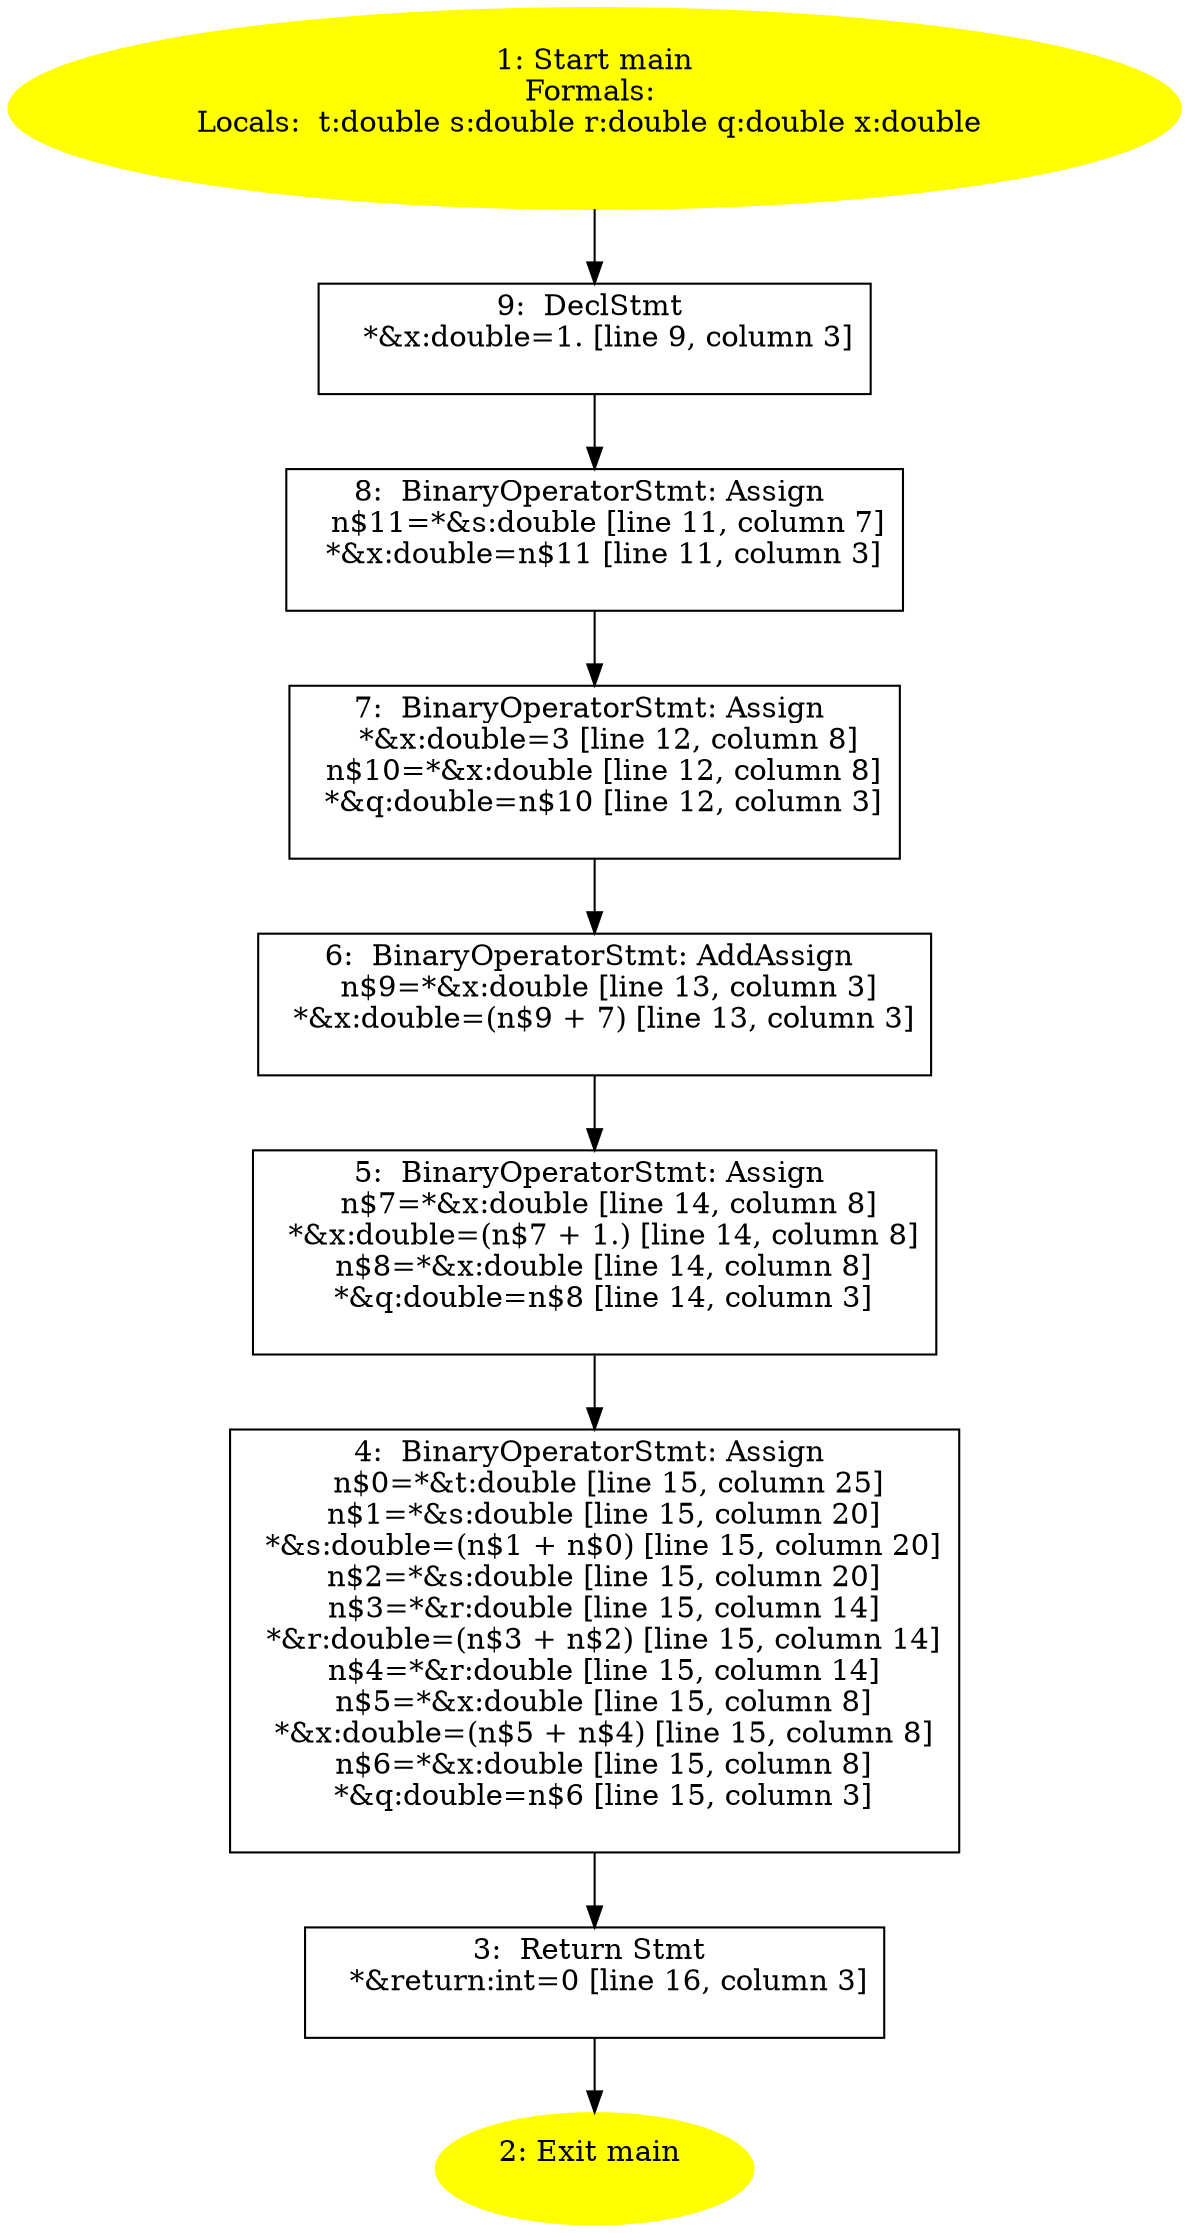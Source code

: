 /* @generated */
digraph cfg {
"main.fad58de7366495db4650cfefac2fcd61_1" [label="1: Start main\nFormals: \nLocals:  t:double s:double r:double q:double x:double \n  " color=yellow style=filled]
	

	 "main.fad58de7366495db4650cfefac2fcd61_1" -> "main.fad58de7366495db4650cfefac2fcd61_9" ;
"main.fad58de7366495db4650cfefac2fcd61_2" [label="2: Exit main \n  " color=yellow style=filled]
	

"main.fad58de7366495db4650cfefac2fcd61_3" [label="3:  Return Stmt \n   *&return:int=0 [line 16, column 3]\n " shape="box"]
	

	 "main.fad58de7366495db4650cfefac2fcd61_3" -> "main.fad58de7366495db4650cfefac2fcd61_2" ;
"main.fad58de7366495db4650cfefac2fcd61_4" [label="4:  BinaryOperatorStmt: Assign \n   n$0=*&t:double [line 15, column 25]\n  n$1=*&s:double [line 15, column 20]\n  *&s:double=(n$1 + n$0) [line 15, column 20]\n  n$2=*&s:double [line 15, column 20]\n  n$3=*&r:double [line 15, column 14]\n  *&r:double=(n$3 + n$2) [line 15, column 14]\n  n$4=*&r:double [line 15, column 14]\n  n$5=*&x:double [line 15, column 8]\n  *&x:double=(n$5 + n$4) [line 15, column 8]\n  n$6=*&x:double [line 15, column 8]\n  *&q:double=n$6 [line 15, column 3]\n " shape="box"]
	

	 "main.fad58de7366495db4650cfefac2fcd61_4" -> "main.fad58de7366495db4650cfefac2fcd61_3" ;
"main.fad58de7366495db4650cfefac2fcd61_5" [label="5:  BinaryOperatorStmt: Assign \n   n$7=*&x:double [line 14, column 8]\n  *&x:double=(n$7 + 1.) [line 14, column 8]\n  n$8=*&x:double [line 14, column 8]\n  *&q:double=n$8 [line 14, column 3]\n " shape="box"]
	

	 "main.fad58de7366495db4650cfefac2fcd61_5" -> "main.fad58de7366495db4650cfefac2fcd61_4" ;
"main.fad58de7366495db4650cfefac2fcd61_6" [label="6:  BinaryOperatorStmt: AddAssign \n   n$9=*&x:double [line 13, column 3]\n  *&x:double=(n$9 + 7) [line 13, column 3]\n " shape="box"]
	

	 "main.fad58de7366495db4650cfefac2fcd61_6" -> "main.fad58de7366495db4650cfefac2fcd61_5" ;
"main.fad58de7366495db4650cfefac2fcd61_7" [label="7:  BinaryOperatorStmt: Assign \n   *&x:double=3 [line 12, column 8]\n  n$10=*&x:double [line 12, column 8]\n  *&q:double=n$10 [line 12, column 3]\n " shape="box"]
	

	 "main.fad58de7366495db4650cfefac2fcd61_7" -> "main.fad58de7366495db4650cfefac2fcd61_6" ;
"main.fad58de7366495db4650cfefac2fcd61_8" [label="8:  BinaryOperatorStmt: Assign \n   n$11=*&s:double [line 11, column 7]\n  *&x:double=n$11 [line 11, column 3]\n " shape="box"]
	

	 "main.fad58de7366495db4650cfefac2fcd61_8" -> "main.fad58de7366495db4650cfefac2fcd61_7" ;
"main.fad58de7366495db4650cfefac2fcd61_9" [label="9:  DeclStmt \n   *&x:double=1. [line 9, column 3]\n " shape="box"]
	

	 "main.fad58de7366495db4650cfefac2fcd61_9" -> "main.fad58de7366495db4650cfefac2fcd61_8" ;
}
